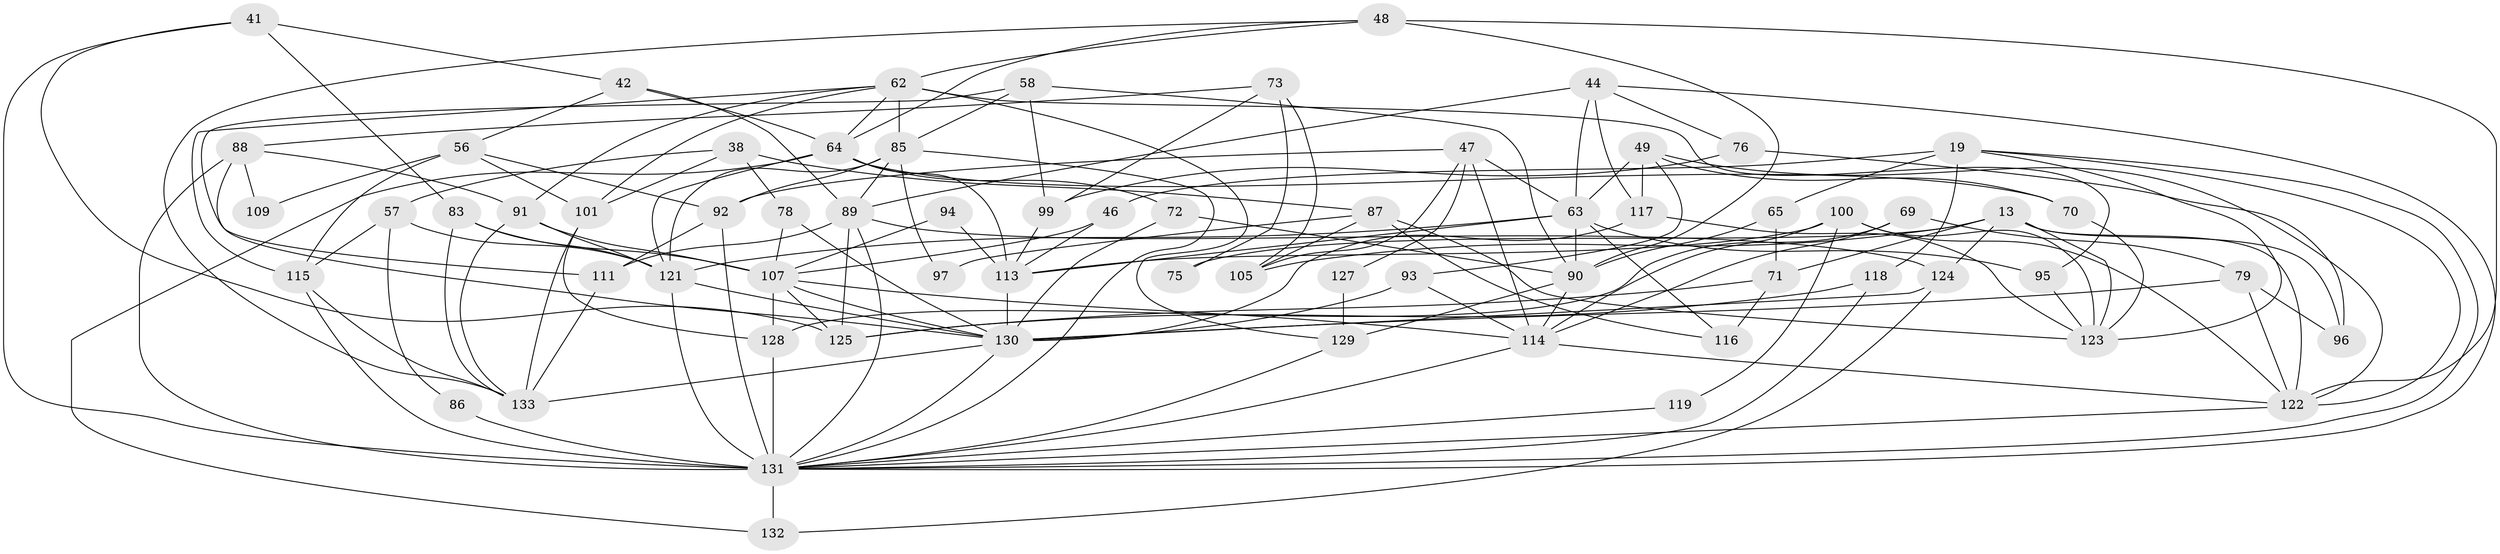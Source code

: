 // original degree distribution, {3: 0.3233082706766917, 2: 0.08270676691729323, 6: 0.12781954887218044, 4: 0.2781954887218045, 5: 0.16541353383458646, 7: 0.022556390977443608}
// Generated by graph-tools (version 1.1) at 2025/49/03/09/25 04:49:23]
// undirected, 66 vertices, 162 edges
graph export_dot {
graph [start="1"]
  node [color=gray90,style=filled];
  13 [super="+11"];
  19;
  38;
  41;
  42;
  44 [super="+4+24"];
  46;
  47;
  48 [super="+10"];
  49 [super="+29"];
  56;
  57;
  58;
  62 [super="+15"];
  63 [super="+3+55"];
  64 [super="+45+35"];
  65;
  69;
  70;
  71;
  72 [super="+20"];
  73;
  75;
  76;
  78;
  79;
  83;
  85 [super="+82"];
  86;
  87 [super="+67"];
  88 [super="+61"];
  89 [super="+53+8"];
  90 [super="+80+74"];
  91;
  92 [super="+52"];
  93;
  94;
  95;
  96;
  97;
  99;
  100;
  101 [super="+1"];
  105;
  107 [super="+104+40"];
  109;
  111;
  113 [super="+22+106"];
  114 [super="+23+84"];
  115 [super="+16"];
  116;
  117;
  118 [super="+68"];
  119;
  121 [super="+98+108"];
  122 [super="+112"];
  123 [super="+59"];
  124 [super="+54"];
  125 [super="+39"];
  127;
  128;
  129 [super="+37"];
  130 [super="+26+126+103"];
  131 [super="+110+66+120+36"];
  132;
  133 [super="+60"];
  13 -- 75 [weight=2];
  13 -- 71;
  13 -- 96 [weight=2];
  13 -- 122;
  13 -- 123;
  13 -- 105;
  13 -- 124;
  19 -- 46;
  19 -- 65;
  19 -- 118 [weight=2];
  19 -- 122;
  19 -- 123;
  19 -- 131;
  38 -- 101;
  38 -- 57;
  38 -- 78;
  38 -- 87 [weight=2];
  41 -- 42;
  41 -- 83;
  41 -- 125;
  41 -- 131;
  42 -- 56;
  42 -- 89;
  42 -- 64;
  44 -- 117 [weight=2];
  44 -- 76;
  44 -- 89;
  44 -- 63;
  44 -- 131;
  46 -- 113;
  46 -- 107;
  47 -- 105;
  47 -- 63 [weight=2];
  47 -- 114;
  47 -- 127;
  47 -- 92;
  48 -- 62 [weight=2];
  48 -- 90 [weight=2];
  48 -- 122 [weight=2];
  48 -- 133;
  48 -- 64;
  49 -- 117;
  49 -- 70;
  49 -- 63;
  49 -- 122;
  49 -- 93;
  56 -- 115 [weight=2];
  56 -- 92;
  56 -- 109;
  56 -- 101;
  57 -- 86;
  57 -- 115;
  57 -- 121;
  58 -- 90;
  58 -- 111;
  58 -- 99;
  58 -- 85;
  62 -- 91;
  62 -- 95;
  62 -- 115;
  62 -- 129;
  62 -- 101;
  62 -- 85;
  62 -- 64;
  63 -- 116;
  63 -- 90 [weight=2];
  63 -- 113 [weight=2];
  63 -- 95;
  63 -- 121;
  64 -- 132;
  64 -- 121 [weight=2];
  64 -- 113;
  64 -- 70;
  64 -- 72;
  65 -- 71;
  65 -- 90;
  69 -- 128;
  69 -- 79;
  69 -- 114;
  70 -- 123;
  71 -- 116;
  71 -- 125;
  72 -- 90;
  72 -- 130;
  73 -- 99;
  73 -- 75;
  73 -- 105;
  73 -- 88;
  76 -- 96;
  76 -- 99;
  78 -- 107;
  78 -- 130;
  79 -- 96;
  79 -- 122;
  79 -- 130;
  83 -- 107;
  83 -- 133;
  83 -- 121;
  85 -- 89 [weight=2];
  85 -- 121;
  85 -- 97;
  85 -- 131;
  85 -- 92;
  86 -- 131 [weight=3];
  87 -- 116;
  87 -- 97;
  87 -- 105;
  87 -- 123;
  88 -- 131 [weight=2];
  88 -- 91;
  88 -- 109;
  88 -- 130;
  89 -- 111;
  89 -- 124;
  89 -- 125;
  89 -- 131;
  90 -- 114 [weight=2];
  90 -- 129 [weight=2];
  91 -- 133;
  91 -- 107;
  91 -- 121;
  92 -- 131 [weight=2];
  92 -- 111;
  93 -- 130 [weight=4];
  93 -- 114;
  94 -- 107;
  94 -- 113;
  95 -- 123;
  99 -- 113;
  100 -- 114 [weight=2];
  100 -- 119;
  100 -- 113;
  100 -- 122;
  100 -- 123;
  101 -- 128;
  101 -- 133;
  107 -- 125;
  107 -- 114;
  107 -- 130;
  107 -- 128;
  111 -- 133;
  113 -- 130 [weight=2];
  114 -- 131 [weight=3];
  114 -- 122;
  115 -- 133;
  115 -- 131;
  117 -- 123;
  117 -- 130;
  118 -- 125;
  118 -- 131;
  119 -- 131;
  121 -- 131 [weight=5];
  121 -- 130 [weight=2];
  122 -- 131;
  124 -- 130;
  124 -- 132;
  127 -- 129;
  128 -- 131 [weight=2];
  129 -- 131;
  130 -- 133 [weight=2];
  130 -- 131 [weight=2];
  131 -- 132 [weight=2];
}
